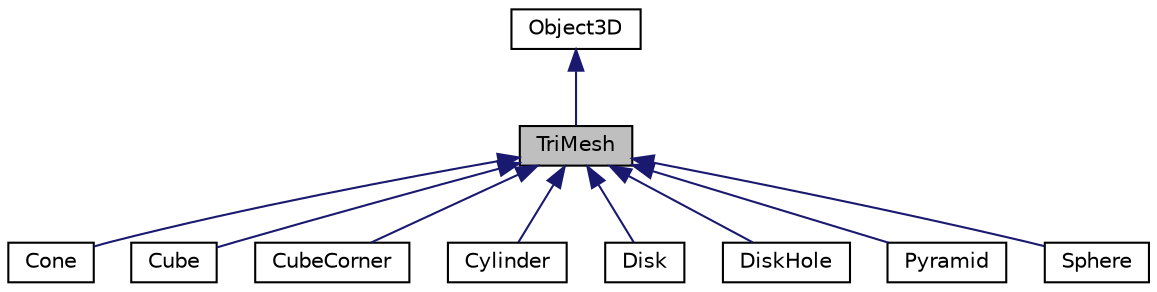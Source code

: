 digraph "TriMesh"
{
  edge [fontname="Helvetica",fontsize="10",labelfontname="Helvetica",labelfontsize="10"];
  node [fontname="Helvetica",fontsize="10",shape=record];
  Node1 [label="TriMesh",height=0.2,width=0.4,color="black", fillcolor="grey75", style="filled", fontcolor="black"];
  Node2 -> Node1 [dir="back",color="midnightblue",fontsize="10",style="solid",fontname="Helvetica"];
  Node2 [label="Object3D",height=0.2,width=0.4,color="black", fillcolor="white", style="filled",URL="$classObject3D.html"];
  Node1 -> Node3 [dir="back",color="midnightblue",fontsize="10",style="solid",fontname="Helvetica"];
  Node3 [label="Cone",height=0.2,width=0.4,color="black", fillcolor="white", style="filled",URL="$classCone.html"];
  Node1 -> Node4 [dir="back",color="midnightblue",fontsize="10",style="solid",fontname="Helvetica"];
  Node4 [label="Cube",height=0.2,width=0.4,color="black", fillcolor="white", style="filled",URL="$classCube.html"];
  Node1 -> Node5 [dir="back",color="midnightblue",fontsize="10",style="solid",fontname="Helvetica"];
  Node5 [label="CubeCorner",height=0.2,width=0.4,color="black", fillcolor="white", style="filled",URL="$classCubeCorner.html"];
  Node1 -> Node6 [dir="back",color="midnightblue",fontsize="10",style="solid",fontname="Helvetica"];
  Node6 [label="Cylinder",height=0.2,width=0.4,color="black", fillcolor="white", style="filled",URL="$classCylinder.html"];
  Node1 -> Node7 [dir="back",color="midnightblue",fontsize="10",style="solid",fontname="Helvetica"];
  Node7 [label="Disk",height=0.2,width=0.4,color="black", fillcolor="white", style="filled",URL="$classDisk.html"];
  Node1 -> Node8 [dir="back",color="midnightblue",fontsize="10",style="solid",fontname="Helvetica"];
  Node8 [label="DiskHole",height=0.2,width=0.4,color="black", fillcolor="white", style="filled",URL="$classDiskHole.html"];
  Node1 -> Node9 [dir="back",color="midnightblue",fontsize="10",style="solid",fontname="Helvetica"];
  Node9 [label="Pyramid",height=0.2,width=0.4,color="black", fillcolor="white", style="filled",URL="$classPyramid.html"];
  Node1 -> Node10 [dir="back",color="midnightblue",fontsize="10",style="solid",fontname="Helvetica"];
  Node10 [label="Sphere",height=0.2,width=0.4,color="black", fillcolor="white", style="filled",URL="$classSphere.html"];
}
